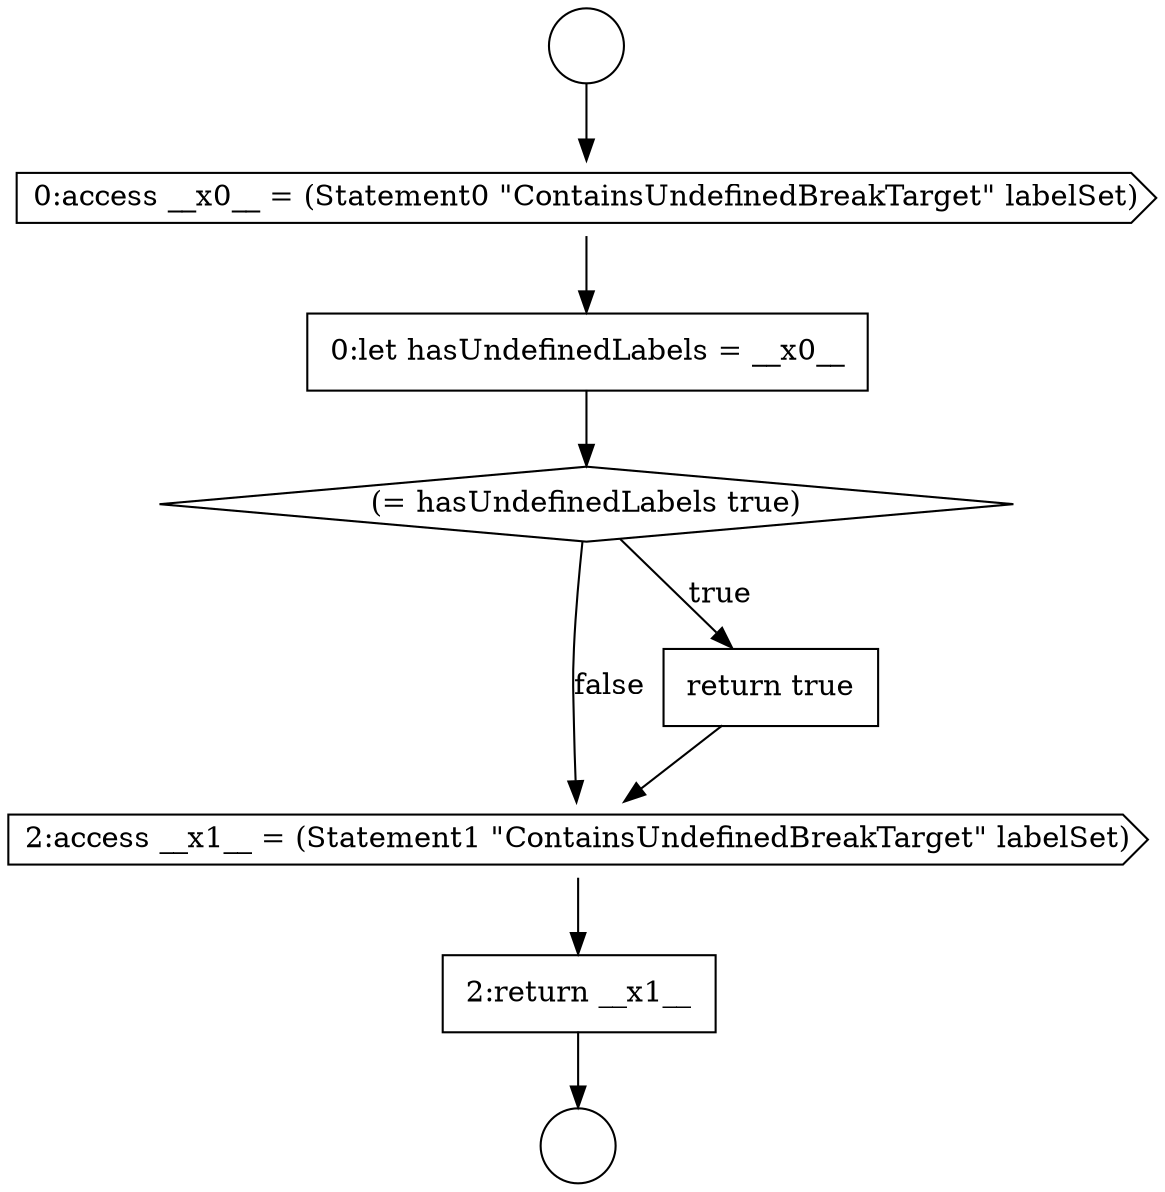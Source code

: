 digraph {
  node6448 [shape=cds, label=<<font color="black">2:access __x1__ = (Statement1 &quot;ContainsUndefinedBreakTarget&quot; labelSet)</font>> color="black" fillcolor="white" style=filled]
  node6442 [shape=circle label=" " color="black" fillcolor="white" style=filled]
  node6445 [shape=none, margin=0, label=<<font color="black">
    <table border="0" cellborder="1" cellspacing="0" cellpadding="10">
      <tr><td align="left">0:let hasUndefinedLabels = __x0__</td></tr>
    </table>
  </font>> color="black" fillcolor="white" style=filled]
  node6443 [shape=circle label=" " color="black" fillcolor="white" style=filled]
  node6446 [shape=diamond, label=<<font color="black">(= hasUndefinedLabels true)</font>> color="black" fillcolor="white" style=filled]
  node6449 [shape=none, margin=0, label=<<font color="black">
    <table border="0" cellborder="1" cellspacing="0" cellpadding="10">
      <tr><td align="left">2:return __x1__</td></tr>
    </table>
  </font>> color="black" fillcolor="white" style=filled]
  node6447 [shape=none, margin=0, label=<<font color="black">
    <table border="0" cellborder="1" cellspacing="0" cellpadding="10">
      <tr><td align="left">return true</td></tr>
    </table>
  </font>> color="black" fillcolor="white" style=filled]
  node6444 [shape=cds, label=<<font color="black">0:access __x0__ = (Statement0 &quot;ContainsUndefinedBreakTarget&quot; labelSet)</font>> color="black" fillcolor="white" style=filled]
  node6446 -> node6447 [label=<<font color="black">true</font>> color="black"]
  node6446 -> node6448 [label=<<font color="black">false</font>> color="black"]
  node6444 -> node6445 [ color="black"]
  node6447 -> node6448 [ color="black"]
  node6445 -> node6446 [ color="black"]
  node6448 -> node6449 [ color="black"]
  node6442 -> node6444 [ color="black"]
  node6449 -> node6443 [ color="black"]
}
